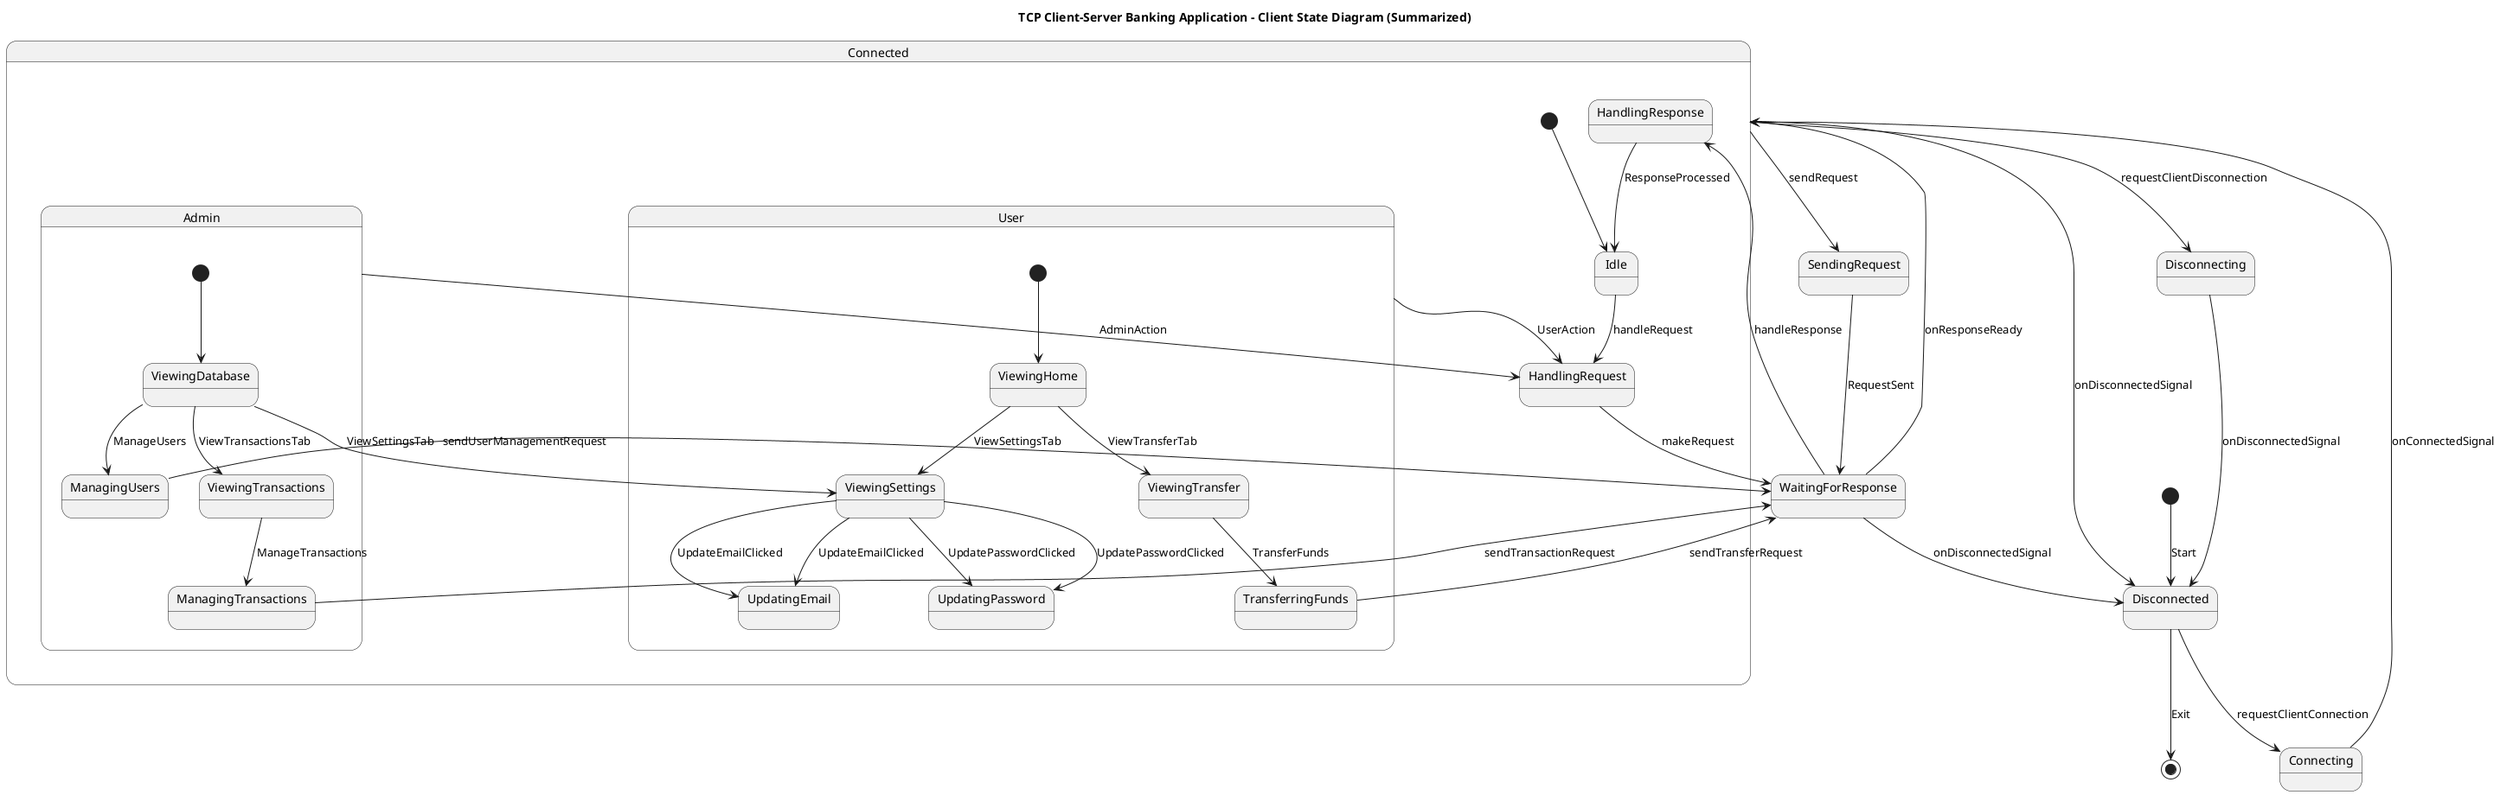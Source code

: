 @startuml
title TCP Client-Server Banking Application - Client State Diagram (Summarized)

[*] --> Disconnected : Start
Disconnected --> Connecting : requestClientConnection
Connecting --> Connected : onConnectedSignal
Connected --> Disconnecting : requestClientDisconnection
Disconnecting --> Disconnected : onDisconnectedSignal
Connected --> SendingRequest : sendRequest
SendingRequest --> WaitingForResponse : RequestSent
WaitingForResponse --> Connected : onResponseReady
WaitingForResponse --> Disconnected : onDisconnectedSignal
Connected --> Disconnected : onDisconnectedSignal
Disconnected --> [*] : Exit

state Connected {
    [*] --> Idle

    Idle --> HandlingRequest : handleRequest
    HandlingRequest --> WaitingForResponse : makeRequest
    WaitingForResponse --> HandlingResponse : handleResponse
    HandlingResponse --> Idle : ResponseProcessed

    state User {
        [*] --> ViewingHome
        ViewingHome --> ViewingTransfer : ViewTransferTab
        ViewingTransfer --> TransferringFunds : TransferFunds
        TransferringFunds --> WaitingForResponse : sendTransferRequest
        ViewingHome --> ViewingSettings : ViewSettingsTab
        ViewingSettings --> UpdatingEmail : UpdateEmailClicked
        ViewingSettings --> UpdatingPassword : UpdatePasswordClicked
    }

    state Admin {
        [*] --> ViewingDatabase
        ViewingDatabase --> ManagingUsers : ManageUsers
        ManagingUsers --> WaitingForResponse : sendUserManagementRequest
        ViewingDatabase --> ViewingTransactions : ViewTransactionsTab
        ViewingTransactions --> ManagingTransactions : ManageTransactions
        ManagingTransactions --> WaitingForResponse : sendTransactionRequest
        ViewingDatabase --> ViewingSettings : ViewSettingsTab
        ViewingSettings --> UpdatingEmail : UpdateEmailClicked
        ViewingSettings --> UpdatingPassword : UpdatePasswordClicked
    }

    User --> HandlingRequest : UserAction
    Admin --> HandlingRequest : AdminAction
}
@enduml